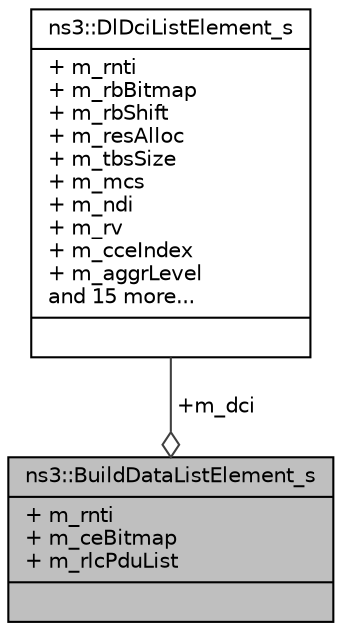 digraph "ns3::BuildDataListElement_s"
{
  edge [fontname="Helvetica",fontsize="10",labelfontname="Helvetica",labelfontsize="10"];
  node [fontname="Helvetica",fontsize="10",shape=record];
  Node1 [label="{ns3::BuildDataListElement_s\n|+ m_rnti\l+ m_ceBitmap\l+ m_rlcPduList\l|}",height=0.2,width=0.4,color="black", fillcolor="grey75", style="filled", fontcolor="black"];
  Node2 -> Node1 [color="grey25",fontsize="10",style="solid",label=" +m_dci" ,arrowhead="odiamond"];
  Node2 [label="{ns3::DlDciListElement_s\n|+ m_rnti\l+ m_rbBitmap\l+ m_rbShift\l+ m_resAlloc\l+ m_tbsSize\l+ m_mcs\l+ m_ndi\l+ m_rv\l+ m_cceIndex\l+ m_aggrLevel\land 15 more...\l|}",height=0.2,width=0.4,color="black", fillcolor="white", style="filled",URL="$d3/d10/structns3_1_1DlDciListElement__s.html",tooltip="See section 4.3.1 dlDciListElement. "];
}
